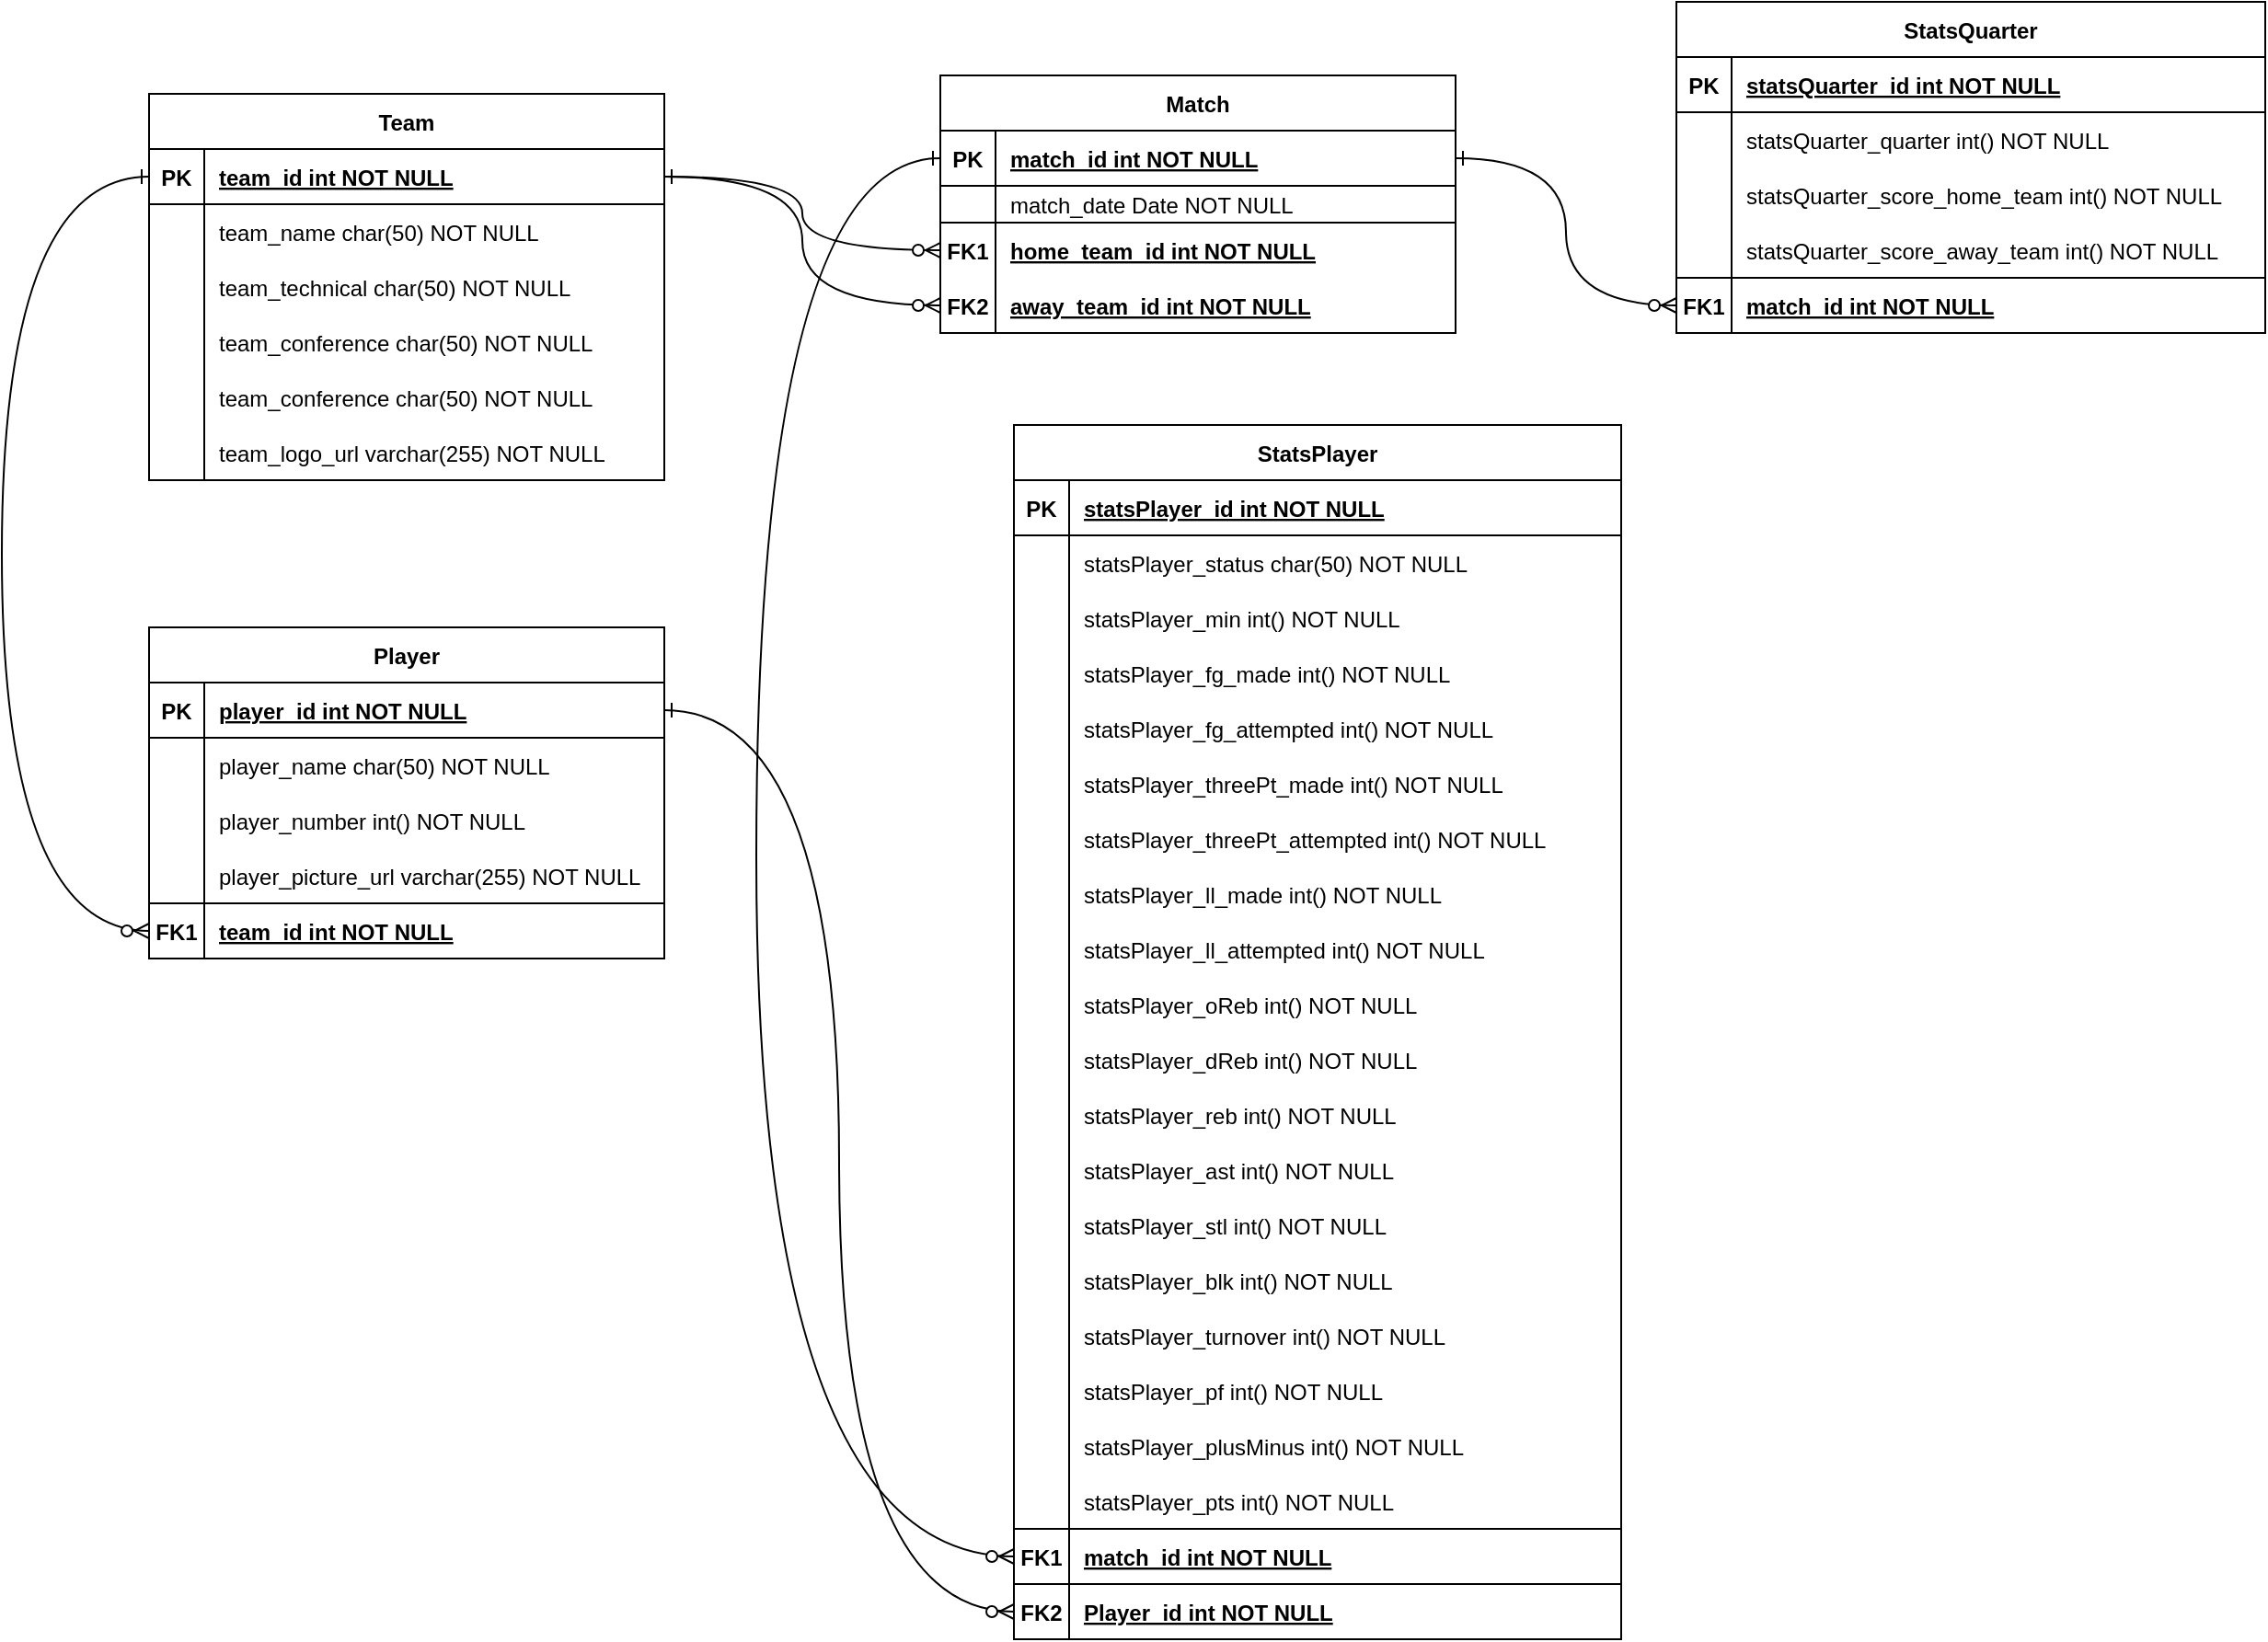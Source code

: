 <mxfile version="25.0.3">
  <diagram id="R2lEEEUBdFMjLlhIrx00" name="Page-1">
    <mxGraphModel dx="1257" dy="634" grid="1" gridSize="10" guides="1" tooltips="1" connect="1" arrows="1" fold="1" page="1" pageScale="1" pageWidth="850" pageHeight="1100" math="0" shadow="0" extFonts="Permanent Marker^https://fonts.googleapis.com/css?family=Permanent+Marker">
      <root>
        <mxCell id="0" />
        <mxCell id="1" parent="0" />
        <mxCell id="C-vyLk0tnHw3VtMMgP7b-23" value="Team" style="shape=table;startSize=30;container=1;collapsible=1;childLayout=tableLayout;fixedRows=1;rowLines=0;fontStyle=1;align=center;resizeLast=1;" parent="1" vertex="1">
          <mxGeometry x="220" y="160" width="280" height="210" as="geometry" />
        </mxCell>
        <mxCell id="C-vyLk0tnHw3VtMMgP7b-24" value="" style="shape=partialRectangle;collapsible=0;dropTarget=0;pointerEvents=0;fillColor=none;points=[[0,0.5],[1,0.5]];portConstraint=eastwest;top=0;left=0;right=0;bottom=1;" parent="C-vyLk0tnHw3VtMMgP7b-23" vertex="1">
          <mxGeometry y="30" width="280" height="30" as="geometry" />
        </mxCell>
        <mxCell id="C-vyLk0tnHw3VtMMgP7b-25" value="PK" style="shape=partialRectangle;overflow=hidden;connectable=0;fillColor=none;top=0;left=0;bottom=0;right=0;fontStyle=1;" parent="C-vyLk0tnHw3VtMMgP7b-24" vertex="1">
          <mxGeometry width="30" height="30" as="geometry">
            <mxRectangle width="30" height="30" as="alternateBounds" />
          </mxGeometry>
        </mxCell>
        <mxCell id="C-vyLk0tnHw3VtMMgP7b-26" value="team_id int NOT NULL " style="shape=partialRectangle;overflow=hidden;connectable=0;fillColor=none;top=0;left=0;bottom=0;right=0;align=left;spacingLeft=6;fontStyle=5;" parent="C-vyLk0tnHw3VtMMgP7b-24" vertex="1">
          <mxGeometry x="30" width="250" height="30" as="geometry">
            <mxRectangle width="250" height="30" as="alternateBounds" />
          </mxGeometry>
        </mxCell>
        <mxCell id="C-vyLk0tnHw3VtMMgP7b-27" value="" style="shape=partialRectangle;collapsible=0;dropTarget=0;pointerEvents=0;fillColor=none;points=[[0,0.5],[1,0.5]];portConstraint=eastwest;top=0;left=0;right=0;bottom=0;" parent="C-vyLk0tnHw3VtMMgP7b-23" vertex="1">
          <mxGeometry y="60" width="280" height="30" as="geometry" />
        </mxCell>
        <mxCell id="C-vyLk0tnHw3VtMMgP7b-28" value="" style="shape=partialRectangle;overflow=hidden;connectable=0;fillColor=none;top=0;left=0;bottom=0;right=0;" parent="C-vyLk0tnHw3VtMMgP7b-27" vertex="1">
          <mxGeometry width="30" height="30" as="geometry">
            <mxRectangle width="30" height="30" as="alternateBounds" />
          </mxGeometry>
        </mxCell>
        <mxCell id="C-vyLk0tnHw3VtMMgP7b-29" value="team_name char(50) NOT NULL" style="shape=partialRectangle;overflow=hidden;connectable=0;fillColor=none;top=0;left=0;bottom=0;right=0;align=left;spacingLeft=6;" parent="C-vyLk0tnHw3VtMMgP7b-27" vertex="1">
          <mxGeometry x="30" width="250" height="30" as="geometry">
            <mxRectangle width="250" height="30" as="alternateBounds" />
          </mxGeometry>
        </mxCell>
        <mxCell id="4Jvj5dM3LBA8k5uEVzV1-124" value="" style="shape=partialRectangle;collapsible=0;dropTarget=0;pointerEvents=0;fillColor=none;points=[[0,0.5],[1,0.5]];portConstraint=eastwest;top=0;left=0;right=0;bottom=0;" vertex="1" parent="C-vyLk0tnHw3VtMMgP7b-23">
          <mxGeometry y="90" width="280" height="30" as="geometry" />
        </mxCell>
        <mxCell id="4Jvj5dM3LBA8k5uEVzV1-125" value="" style="shape=partialRectangle;overflow=hidden;connectable=0;fillColor=none;top=0;left=0;bottom=0;right=0;" vertex="1" parent="4Jvj5dM3LBA8k5uEVzV1-124">
          <mxGeometry width="30" height="30" as="geometry">
            <mxRectangle width="30" height="30" as="alternateBounds" />
          </mxGeometry>
        </mxCell>
        <mxCell id="4Jvj5dM3LBA8k5uEVzV1-126" value="team_technical char(50) NOT NULL" style="shape=partialRectangle;overflow=hidden;connectable=0;fillColor=none;top=0;left=0;bottom=0;right=0;align=left;spacingLeft=6;" vertex="1" parent="4Jvj5dM3LBA8k5uEVzV1-124">
          <mxGeometry x="30" width="250" height="30" as="geometry">
            <mxRectangle width="250" height="30" as="alternateBounds" />
          </mxGeometry>
        </mxCell>
        <mxCell id="4Jvj5dM3LBA8k5uEVzV1-251" value="" style="shape=partialRectangle;collapsible=0;dropTarget=0;pointerEvents=0;fillColor=none;points=[[0,0.5],[1,0.5]];portConstraint=eastwest;top=0;left=0;right=0;bottom=0;" vertex="1" parent="C-vyLk0tnHw3VtMMgP7b-23">
          <mxGeometry y="120" width="280" height="30" as="geometry" />
        </mxCell>
        <mxCell id="4Jvj5dM3LBA8k5uEVzV1-252" value="" style="shape=partialRectangle;overflow=hidden;connectable=0;fillColor=none;top=0;left=0;bottom=0;right=0;" vertex="1" parent="4Jvj5dM3LBA8k5uEVzV1-251">
          <mxGeometry width="30" height="30" as="geometry">
            <mxRectangle width="30" height="30" as="alternateBounds" />
          </mxGeometry>
        </mxCell>
        <mxCell id="4Jvj5dM3LBA8k5uEVzV1-253" value="team_conference char(50) NOT NULL" style="shape=partialRectangle;overflow=hidden;connectable=0;fillColor=none;top=0;left=0;bottom=0;right=0;align=left;spacingLeft=6;" vertex="1" parent="4Jvj5dM3LBA8k5uEVzV1-251">
          <mxGeometry x="30" width="250" height="30" as="geometry">
            <mxRectangle width="250" height="30" as="alternateBounds" />
          </mxGeometry>
        </mxCell>
        <mxCell id="4Jvj5dM3LBA8k5uEVzV1-127" value="" style="shape=partialRectangle;collapsible=0;dropTarget=0;pointerEvents=0;fillColor=none;points=[[0,0.5],[1,0.5]];portConstraint=eastwest;top=0;left=0;right=0;bottom=0;" vertex="1" parent="C-vyLk0tnHw3VtMMgP7b-23">
          <mxGeometry y="150" width="280" height="30" as="geometry" />
        </mxCell>
        <mxCell id="4Jvj5dM3LBA8k5uEVzV1-128" value="" style="shape=partialRectangle;overflow=hidden;connectable=0;fillColor=none;top=0;left=0;bottom=0;right=0;" vertex="1" parent="4Jvj5dM3LBA8k5uEVzV1-127">
          <mxGeometry width="30" height="30" as="geometry">
            <mxRectangle width="30" height="30" as="alternateBounds" />
          </mxGeometry>
        </mxCell>
        <mxCell id="4Jvj5dM3LBA8k5uEVzV1-129" value="team_conference char(50) NOT NULL" style="shape=partialRectangle;overflow=hidden;connectable=0;fillColor=none;top=0;left=0;bottom=0;right=0;align=left;spacingLeft=6;" vertex="1" parent="4Jvj5dM3LBA8k5uEVzV1-127">
          <mxGeometry x="30" width="250" height="30" as="geometry">
            <mxRectangle width="250" height="30" as="alternateBounds" />
          </mxGeometry>
        </mxCell>
        <mxCell id="4Jvj5dM3LBA8k5uEVzV1-227" value="" style="shape=partialRectangle;collapsible=0;dropTarget=0;pointerEvents=0;fillColor=none;points=[[0,0.5],[1,0.5]];portConstraint=eastwest;top=0;left=0;right=0;bottom=0;" vertex="1" parent="C-vyLk0tnHw3VtMMgP7b-23">
          <mxGeometry y="180" width="280" height="30" as="geometry" />
        </mxCell>
        <mxCell id="4Jvj5dM3LBA8k5uEVzV1-228" value="" style="shape=partialRectangle;overflow=hidden;connectable=0;fillColor=none;top=0;left=0;bottom=0;right=0;" vertex="1" parent="4Jvj5dM3LBA8k5uEVzV1-227">
          <mxGeometry width="30" height="30" as="geometry">
            <mxRectangle width="30" height="30" as="alternateBounds" />
          </mxGeometry>
        </mxCell>
        <mxCell id="4Jvj5dM3LBA8k5uEVzV1-229" value="team_logo_url varchar(255) NOT NULL" style="shape=partialRectangle;overflow=hidden;connectable=0;fillColor=none;top=0;left=0;bottom=0;right=0;align=left;spacingLeft=6;" vertex="1" parent="4Jvj5dM3LBA8k5uEVzV1-227">
          <mxGeometry x="30" width="250" height="30" as="geometry">
            <mxRectangle width="250" height="30" as="alternateBounds" />
          </mxGeometry>
        </mxCell>
        <mxCell id="4Jvj5dM3LBA8k5uEVzV1-139" value="Match" style="shape=table;startSize=30;container=1;collapsible=1;childLayout=tableLayout;fixedRows=1;rowLines=0;fontStyle=1;align=center;resizeLast=1;" vertex="1" parent="1">
          <mxGeometry x="650" y="150" width="280" height="140" as="geometry" />
        </mxCell>
        <mxCell id="4Jvj5dM3LBA8k5uEVzV1-140" value="" style="shape=partialRectangle;collapsible=0;dropTarget=0;pointerEvents=0;fillColor=none;points=[[0,0.5],[1,0.5]];portConstraint=eastwest;top=0;left=0;right=0;bottom=1;" vertex="1" parent="4Jvj5dM3LBA8k5uEVzV1-139">
          <mxGeometry y="30" width="280" height="30" as="geometry" />
        </mxCell>
        <mxCell id="4Jvj5dM3LBA8k5uEVzV1-141" value="PK" style="shape=partialRectangle;overflow=hidden;connectable=0;fillColor=none;top=0;left=0;bottom=0;right=0;fontStyle=1;" vertex="1" parent="4Jvj5dM3LBA8k5uEVzV1-140">
          <mxGeometry width="30" height="30" as="geometry">
            <mxRectangle width="30" height="30" as="alternateBounds" />
          </mxGeometry>
        </mxCell>
        <mxCell id="4Jvj5dM3LBA8k5uEVzV1-142" value="match_id int NOT NULL " style="shape=partialRectangle;overflow=hidden;connectable=0;fillColor=none;top=0;left=0;bottom=0;right=0;align=left;spacingLeft=6;fontStyle=5;" vertex="1" parent="4Jvj5dM3LBA8k5uEVzV1-140">
          <mxGeometry x="30" width="250" height="30" as="geometry">
            <mxRectangle width="250" height="30" as="alternateBounds" />
          </mxGeometry>
        </mxCell>
        <mxCell id="4Jvj5dM3LBA8k5uEVzV1-143" value="" style="shape=partialRectangle;collapsible=0;dropTarget=0;pointerEvents=0;fillColor=none;points=[[0,0.5],[1,0.5]];portConstraint=eastwest;top=0;left=0;right=0;bottom=0;" vertex="1" parent="4Jvj5dM3LBA8k5uEVzV1-139">
          <mxGeometry y="60" width="280" height="20" as="geometry" />
        </mxCell>
        <mxCell id="4Jvj5dM3LBA8k5uEVzV1-144" value="" style="shape=partialRectangle;overflow=hidden;connectable=0;fillColor=none;top=0;left=0;bottom=1;right=0;" vertex="1" parent="4Jvj5dM3LBA8k5uEVzV1-143">
          <mxGeometry width="30" height="20" as="geometry">
            <mxRectangle width="30" height="20" as="alternateBounds" />
          </mxGeometry>
        </mxCell>
        <mxCell id="4Jvj5dM3LBA8k5uEVzV1-145" value="match_date Date NOT NULL" style="shape=partialRectangle;overflow=hidden;connectable=0;fillColor=none;top=0;left=0;bottom=1;right=0;align=left;spacingLeft=6;" vertex="1" parent="4Jvj5dM3LBA8k5uEVzV1-143">
          <mxGeometry x="30" width="250" height="20" as="geometry">
            <mxRectangle width="250" height="20" as="alternateBounds" />
          </mxGeometry>
        </mxCell>
        <mxCell id="4Jvj5dM3LBA8k5uEVzV1-183" value="" style="shape=partialRectangle;collapsible=0;dropTarget=0;pointerEvents=0;fillColor=none;points=[[0,0.5],[1,0.5]];portConstraint=eastwest;top=0;left=0;right=0;bottom=0;" vertex="1" parent="4Jvj5dM3LBA8k5uEVzV1-139">
          <mxGeometry y="80" width="280" height="30" as="geometry" />
        </mxCell>
        <mxCell id="4Jvj5dM3LBA8k5uEVzV1-184" value="FK1" style="shape=partialRectangle;overflow=hidden;connectable=0;fillColor=none;top=0;left=0;bottom=0;right=0;fontStyle=1;" vertex="1" parent="4Jvj5dM3LBA8k5uEVzV1-183">
          <mxGeometry width="30" height="30" as="geometry">
            <mxRectangle width="30" height="30" as="alternateBounds" />
          </mxGeometry>
        </mxCell>
        <mxCell id="4Jvj5dM3LBA8k5uEVzV1-185" value="home_team_id int NOT NULL " style="shape=partialRectangle;overflow=hidden;connectable=0;fillColor=none;top=0;left=0;bottom=0;right=0;align=left;spacingLeft=6;fontStyle=5;" vertex="1" parent="4Jvj5dM3LBA8k5uEVzV1-183">
          <mxGeometry x="30" width="250" height="30" as="geometry">
            <mxRectangle width="250" height="30" as="alternateBounds" />
          </mxGeometry>
        </mxCell>
        <mxCell id="4Jvj5dM3LBA8k5uEVzV1-208" value="" style="shape=partialRectangle;collapsible=0;dropTarget=0;pointerEvents=0;fillColor=none;points=[[0,0.5],[1,0.5]];portConstraint=eastwest;top=0;left=0;right=0;bottom=0;" vertex="1" parent="4Jvj5dM3LBA8k5uEVzV1-139">
          <mxGeometry y="110" width="280" height="30" as="geometry" />
        </mxCell>
        <mxCell id="4Jvj5dM3LBA8k5uEVzV1-209" value="FK2" style="shape=partialRectangle;overflow=hidden;connectable=0;fillColor=none;top=0;left=0;bottom=0;right=0;fontStyle=1;" vertex="1" parent="4Jvj5dM3LBA8k5uEVzV1-208">
          <mxGeometry width="30" height="30" as="geometry">
            <mxRectangle width="30" height="30" as="alternateBounds" />
          </mxGeometry>
        </mxCell>
        <mxCell id="4Jvj5dM3LBA8k5uEVzV1-210" value="away_team_id int NOT NULL " style="shape=partialRectangle;overflow=hidden;connectable=0;fillColor=none;top=0;left=0;bottom=0;right=0;align=left;spacingLeft=6;fontStyle=5;" vertex="1" parent="4Jvj5dM3LBA8k5uEVzV1-208">
          <mxGeometry x="30" width="250" height="30" as="geometry">
            <mxRectangle width="250" height="30" as="alternateBounds" />
          </mxGeometry>
        </mxCell>
        <mxCell id="4Jvj5dM3LBA8k5uEVzV1-211" value="" style="edgeStyle=orthogonalEdgeStyle;endArrow=ERzeroToMany;startArrow=ERone;endFill=1;startFill=0;exitX=1;exitY=0.5;exitDx=0;exitDy=0;entryX=0;entryY=0.5;entryDx=0;entryDy=0;curved=1;" edge="1" parent="1" source="C-vyLk0tnHw3VtMMgP7b-24" target="4Jvj5dM3LBA8k5uEVzV1-183">
          <mxGeometry width="100" height="100" relative="1" as="geometry">
            <mxPoint x="320" y="195" as="sourcePoint" />
            <mxPoint x="410" y="125" as="targetPoint" />
          </mxGeometry>
        </mxCell>
        <mxCell id="4Jvj5dM3LBA8k5uEVzV1-213" value="" style="edgeStyle=orthogonalEdgeStyle;endArrow=ERzeroToMany;startArrow=ERone;endFill=1;startFill=0;exitX=1;exitY=0.5;exitDx=0;exitDy=0;entryX=0;entryY=0.5;entryDx=0;entryDy=0;curved=1;" edge="1" parent="1" source="C-vyLk0tnHw3VtMMgP7b-24" target="4Jvj5dM3LBA8k5uEVzV1-208">
          <mxGeometry width="100" height="100" relative="1" as="geometry">
            <mxPoint x="320" y="195" as="sourcePoint" />
            <mxPoint x="420" y="135" as="targetPoint" />
          </mxGeometry>
        </mxCell>
        <mxCell id="4Jvj5dM3LBA8k5uEVzV1-214" value="Player" style="shape=table;startSize=30;container=1;collapsible=1;childLayout=tableLayout;fixedRows=1;rowLines=0;fontStyle=1;align=center;resizeLast=1;" vertex="1" parent="1">
          <mxGeometry x="220" y="450" width="280" height="180" as="geometry" />
        </mxCell>
        <mxCell id="4Jvj5dM3LBA8k5uEVzV1-215" value="" style="shape=partialRectangle;collapsible=0;dropTarget=0;pointerEvents=0;fillColor=none;points=[[0,0.5],[1,0.5]];portConstraint=eastwest;top=0;left=0;right=0;bottom=1;" vertex="1" parent="4Jvj5dM3LBA8k5uEVzV1-214">
          <mxGeometry y="30" width="280" height="30" as="geometry" />
        </mxCell>
        <mxCell id="4Jvj5dM3LBA8k5uEVzV1-216" value="PK" style="shape=partialRectangle;overflow=hidden;connectable=0;fillColor=none;top=0;left=0;bottom=0;right=0;fontStyle=1;" vertex="1" parent="4Jvj5dM3LBA8k5uEVzV1-215">
          <mxGeometry width="30" height="30" as="geometry">
            <mxRectangle width="30" height="30" as="alternateBounds" />
          </mxGeometry>
        </mxCell>
        <mxCell id="4Jvj5dM3LBA8k5uEVzV1-217" value="player_id int NOT NULL" style="shape=partialRectangle;overflow=hidden;connectable=0;fillColor=none;top=0;left=0;bottom=0;right=0;align=left;spacingLeft=6;fontStyle=5;" vertex="1" parent="4Jvj5dM3LBA8k5uEVzV1-215">
          <mxGeometry x="30" width="250" height="30" as="geometry">
            <mxRectangle width="250" height="30" as="alternateBounds" />
          </mxGeometry>
        </mxCell>
        <mxCell id="4Jvj5dM3LBA8k5uEVzV1-218" value="" style="shape=partialRectangle;collapsible=0;dropTarget=0;pointerEvents=0;fillColor=none;points=[[0,0.5],[1,0.5]];portConstraint=eastwest;top=0;left=0;right=0;bottom=0;" vertex="1" parent="4Jvj5dM3LBA8k5uEVzV1-214">
          <mxGeometry y="60" width="280" height="30" as="geometry" />
        </mxCell>
        <mxCell id="4Jvj5dM3LBA8k5uEVzV1-219" value="" style="shape=partialRectangle;overflow=hidden;connectable=0;fillColor=none;top=0;left=0;bottom=0;right=0;" vertex="1" parent="4Jvj5dM3LBA8k5uEVzV1-218">
          <mxGeometry width="30" height="30" as="geometry">
            <mxRectangle width="30" height="30" as="alternateBounds" />
          </mxGeometry>
        </mxCell>
        <mxCell id="4Jvj5dM3LBA8k5uEVzV1-220" value="player_name char(50) NOT NULL" style="shape=partialRectangle;overflow=hidden;connectable=0;fillColor=none;top=0;left=0;bottom=0;right=0;align=left;spacingLeft=6;" vertex="1" parent="4Jvj5dM3LBA8k5uEVzV1-218">
          <mxGeometry x="30" width="250" height="30" as="geometry">
            <mxRectangle width="250" height="30" as="alternateBounds" />
          </mxGeometry>
        </mxCell>
        <mxCell id="4Jvj5dM3LBA8k5uEVzV1-221" value="" style="shape=partialRectangle;collapsible=0;dropTarget=0;pointerEvents=0;fillColor=none;points=[[0,0.5],[1,0.5]];portConstraint=eastwest;top=0;left=0;right=0;bottom=0;" vertex="1" parent="4Jvj5dM3LBA8k5uEVzV1-214">
          <mxGeometry y="90" width="280" height="30" as="geometry" />
        </mxCell>
        <mxCell id="4Jvj5dM3LBA8k5uEVzV1-222" value="" style="shape=partialRectangle;overflow=hidden;connectable=0;fillColor=none;top=0;left=0;bottom=0;right=0;" vertex="1" parent="4Jvj5dM3LBA8k5uEVzV1-221">
          <mxGeometry width="30" height="30" as="geometry">
            <mxRectangle width="30" height="30" as="alternateBounds" />
          </mxGeometry>
        </mxCell>
        <mxCell id="4Jvj5dM3LBA8k5uEVzV1-223" value="player_number int() NOT NULL" style="shape=partialRectangle;overflow=hidden;connectable=0;fillColor=none;top=0;left=0;bottom=0;right=0;align=left;spacingLeft=6;" vertex="1" parent="4Jvj5dM3LBA8k5uEVzV1-221">
          <mxGeometry x="30" width="250" height="30" as="geometry">
            <mxRectangle width="250" height="30" as="alternateBounds" />
          </mxGeometry>
        </mxCell>
        <mxCell id="4Jvj5dM3LBA8k5uEVzV1-224" value="" style="shape=partialRectangle;collapsible=0;dropTarget=0;pointerEvents=0;fillColor=none;points=[[0,0.5],[1,0.5]];portConstraint=eastwest;top=0;left=0;right=0;bottom=0;" vertex="1" parent="4Jvj5dM3LBA8k5uEVzV1-214">
          <mxGeometry y="120" width="280" height="30" as="geometry" />
        </mxCell>
        <mxCell id="4Jvj5dM3LBA8k5uEVzV1-225" value="" style="shape=partialRectangle;overflow=hidden;connectable=0;fillColor=none;top=0;left=0;bottom=0;right=0;" vertex="1" parent="4Jvj5dM3LBA8k5uEVzV1-224">
          <mxGeometry width="30" height="30" as="geometry">
            <mxRectangle width="30" height="30" as="alternateBounds" />
          </mxGeometry>
        </mxCell>
        <mxCell id="4Jvj5dM3LBA8k5uEVzV1-226" value="player_picture_url varchar(255) NOT NULL" style="shape=partialRectangle;overflow=hidden;connectable=0;fillColor=none;top=0;left=0;bottom=0;right=0;align=left;spacingLeft=6;" vertex="1" parent="4Jvj5dM3LBA8k5uEVzV1-224">
          <mxGeometry x="30" width="250" height="30" as="geometry">
            <mxRectangle width="250" height="30" as="alternateBounds" />
          </mxGeometry>
        </mxCell>
        <mxCell id="4Jvj5dM3LBA8k5uEVzV1-230" value="" style="shape=partialRectangle;collapsible=0;dropTarget=0;pointerEvents=0;fillColor=none;points=[[0,0.5],[1,0.5]];portConstraint=eastwest;top=0;left=0;right=0;bottom=1;" vertex="1" parent="4Jvj5dM3LBA8k5uEVzV1-214">
          <mxGeometry y="150" width="280" height="30" as="geometry" />
        </mxCell>
        <mxCell id="4Jvj5dM3LBA8k5uEVzV1-231" value="FK1" style="shape=partialRectangle;overflow=hidden;connectable=0;fillColor=none;top=1;left=0;bottom=0;right=0;fontStyle=1;" vertex="1" parent="4Jvj5dM3LBA8k5uEVzV1-230">
          <mxGeometry width="30" height="30" as="geometry">
            <mxRectangle width="30" height="30" as="alternateBounds" />
          </mxGeometry>
        </mxCell>
        <mxCell id="4Jvj5dM3LBA8k5uEVzV1-232" value="team_id int NOT NULL" style="shape=partialRectangle;overflow=hidden;connectable=0;fillColor=none;top=1;left=0;bottom=0;right=0;align=left;spacingLeft=6;fontStyle=5;" vertex="1" parent="4Jvj5dM3LBA8k5uEVzV1-230">
          <mxGeometry x="30" width="250" height="30" as="geometry">
            <mxRectangle width="250" height="30" as="alternateBounds" />
          </mxGeometry>
        </mxCell>
        <mxCell id="4Jvj5dM3LBA8k5uEVzV1-234" value="" style="endArrow=ERzeroToMany;startArrow=ERone;endFill=1;startFill=0;entryX=0;entryY=0.5;entryDx=0;entryDy=0;exitX=0;exitY=0.5;exitDx=0;exitDy=0;edgeStyle=orthogonalEdgeStyle;curved=1;" edge="1" parent="1" source="C-vyLk0tnHw3VtMMgP7b-24" target="4Jvj5dM3LBA8k5uEVzV1-230">
          <mxGeometry width="100" height="100" relative="1" as="geometry">
            <mxPoint x="160" y="195.0" as="sourcePoint" />
            <mxPoint x="150" y="595" as="targetPoint" />
            <Array as="points">
              <mxPoint x="140" y="205" />
              <mxPoint x="140" y="615" />
            </Array>
          </mxGeometry>
        </mxCell>
        <mxCell id="4Jvj5dM3LBA8k5uEVzV1-235" value="StatsQuarter" style="shape=table;startSize=30;container=1;collapsible=1;childLayout=tableLayout;fixedRows=1;rowLines=0;fontStyle=1;align=center;resizeLast=1;" vertex="1" parent="1">
          <mxGeometry x="1050" y="110" width="320" height="180" as="geometry" />
        </mxCell>
        <mxCell id="4Jvj5dM3LBA8k5uEVzV1-236" value="" style="shape=partialRectangle;collapsible=0;dropTarget=0;pointerEvents=0;fillColor=none;points=[[0,0.5],[1,0.5]];portConstraint=eastwest;top=0;left=0;right=0;bottom=1;" vertex="1" parent="4Jvj5dM3LBA8k5uEVzV1-235">
          <mxGeometry y="30" width="320" height="30" as="geometry" />
        </mxCell>
        <mxCell id="4Jvj5dM3LBA8k5uEVzV1-237" value="PK" style="shape=partialRectangle;overflow=hidden;connectable=0;fillColor=none;top=0;left=0;bottom=0;right=0;fontStyle=1;" vertex="1" parent="4Jvj5dM3LBA8k5uEVzV1-236">
          <mxGeometry width="30" height="30" as="geometry">
            <mxRectangle width="30" height="30" as="alternateBounds" />
          </mxGeometry>
        </mxCell>
        <mxCell id="4Jvj5dM3LBA8k5uEVzV1-238" value="statsQuarter_id int NOT NULL" style="shape=partialRectangle;overflow=hidden;connectable=0;fillColor=none;top=0;left=0;bottom=0;right=0;align=left;spacingLeft=6;fontStyle=5;" vertex="1" parent="4Jvj5dM3LBA8k5uEVzV1-236">
          <mxGeometry x="30" width="290" height="30" as="geometry">
            <mxRectangle width="290" height="30" as="alternateBounds" />
          </mxGeometry>
        </mxCell>
        <mxCell id="4Jvj5dM3LBA8k5uEVzV1-239" value="" style="shape=partialRectangle;collapsible=0;dropTarget=0;pointerEvents=0;fillColor=none;points=[[0,0.5],[1,0.5]];portConstraint=eastwest;top=0;left=0;right=0;bottom=0;" vertex="1" parent="4Jvj5dM3LBA8k5uEVzV1-235">
          <mxGeometry y="60" width="320" height="30" as="geometry" />
        </mxCell>
        <mxCell id="4Jvj5dM3LBA8k5uEVzV1-240" value="" style="shape=partialRectangle;overflow=hidden;connectable=0;fillColor=none;top=0;left=0;bottom=0;right=0;" vertex="1" parent="4Jvj5dM3LBA8k5uEVzV1-239">
          <mxGeometry width="30" height="30" as="geometry">
            <mxRectangle width="30" height="30" as="alternateBounds" />
          </mxGeometry>
        </mxCell>
        <mxCell id="4Jvj5dM3LBA8k5uEVzV1-241" value="statsQuarter_quarter int() NOT NULL" style="shape=partialRectangle;overflow=hidden;connectable=0;fillColor=none;top=0;left=0;bottom=0;right=0;align=left;spacingLeft=6;" vertex="1" parent="4Jvj5dM3LBA8k5uEVzV1-239">
          <mxGeometry x="30" width="290" height="30" as="geometry">
            <mxRectangle width="290" height="30" as="alternateBounds" />
          </mxGeometry>
        </mxCell>
        <mxCell id="4Jvj5dM3LBA8k5uEVzV1-242" value="" style="shape=partialRectangle;collapsible=0;dropTarget=0;pointerEvents=0;fillColor=none;points=[[0,0.5],[1,0.5]];portConstraint=eastwest;top=0;left=0;right=0;bottom=0;" vertex="1" parent="4Jvj5dM3LBA8k5uEVzV1-235">
          <mxGeometry y="90" width="320" height="30" as="geometry" />
        </mxCell>
        <mxCell id="4Jvj5dM3LBA8k5uEVzV1-243" value="" style="shape=partialRectangle;overflow=hidden;connectable=0;fillColor=none;top=0;left=0;bottom=0;right=0;" vertex="1" parent="4Jvj5dM3LBA8k5uEVzV1-242">
          <mxGeometry width="30" height="30" as="geometry">
            <mxRectangle width="30" height="30" as="alternateBounds" />
          </mxGeometry>
        </mxCell>
        <mxCell id="4Jvj5dM3LBA8k5uEVzV1-244" value="statsQuarter_score_home_team int() NOT NULL" style="shape=partialRectangle;overflow=hidden;connectable=0;fillColor=none;top=0;left=0;bottom=0;right=0;align=left;spacingLeft=6;" vertex="1" parent="4Jvj5dM3LBA8k5uEVzV1-242">
          <mxGeometry x="30" width="290" height="30" as="geometry">
            <mxRectangle width="290" height="30" as="alternateBounds" />
          </mxGeometry>
        </mxCell>
        <mxCell id="4Jvj5dM3LBA8k5uEVzV1-245" value="" style="shape=partialRectangle;collapsible=0;dropTarget=0;pointerEvents=0;fillColor=none;points=[[0,0.5],[1,0.5]];portConstraint=eastwest;top=0;left=0;right=0;bottom=0;" vertex="1" parent="4Jvj5dM3LBA8k5uEVzV1-235">
          <mxGeometry y="120" width="320" height="30" as="geometry" />
        </mxCell>
        <mxCell id="4Jvj5dM3LBA8k5uEVzV1-246" value="" style="shape=partialRectangle;overflow=hidden;connectable=0;fillColor=none;top=0;left=0;bottom=0;right=0;" vertex="1" parent="4Jvj5dM3LBA8k5uEVzV1-245">
          <mxGeometry width="30" height="30" as="geometry">
            <mxRectangle width="30" height="30" as="alternateBounds" />
          </mxGeometry>
        </mxCell>
        <mxCell id="4Jvj5dM3LBA8k5uEVzV1-247" value="statsQuarter_score_away_team int() NOT NULL" style="shape=partialRectangle;overflow=hidden;connectable=0;fillColor=none;top=0;left=0;bottom=0;right=0;align=left;spacingLeft=6;" vertex="1" parent="4Jvj5dM3LBA8k5uEVzV1-245">
          <mxGeometry x="30" width="290" height="30" as="geometry">
            <mxRectangle width="290" height="30" as="alternateBounds" />
          </mxGeometry>
        </mxCell>
        <mxCell id="4Jvj5dM3LBA8k5uEVzV1-248" value="" style="shape=partialRectangle;collapsible=0;dropTarget=0;pointerEvents=0;fillColor=none;points=[[0,0.5],[1,0.5]];portConstraint=eastwest;top=0;left=0;right=0;bottom=1;" vertex="1" parent="4Jvj5dM3LBA8k5uEVzV1-235">
          <mxGeometry y="150" width="320" height="30" as="geometry" />
        </mxCell>
        <mxCell id="4Jvj5dM3LBA8k5uEVzV1-249" value="FK1" style="shape=partialRectangle;overflow=hidden;connectable=0;fillColor=none;top=1;left=0;bottom=0;right=0;fontStyle=1;" vertex="1" parent="4Jvj5dM3LBA8k5uEVzV1-248">
          <mxGeometry width="30" height="30" as="geometry">
            <mxRectangle width="30" height="30" as="alternateBounds" />
          </mxGeometry>
        </mxCell>
        <mxCell id="4Jvj5dM3LBA8k5uEVzV1-250" value="match_id int NOT NULL" style="shape=partialRectangle;overflow=hidden;connectable=0;fillColor=none;top=1;left=0;bottom=0;right=0;align=left;spacingLeft=6;fontStyle=5;" vertex="1" parent="4Jvj5dM3LBA8k5uEVzV1-248">
          <mxGeometry x="30" width="290" height="30" as="geometry">
            <mxRectangle width="290" height="30" as="alternateBounds" />
          </mxGeometry>
        </mxCell>
        <mxCell id="4Jvj5dM3LBA8k5uEVzV1-254" value="" style="edgeStyle=orthogonalEdgeStyle;endArrow=ERzeroToMany;startArrow=ERone;endFill=1;startFill=0;exitX=1;exitY=0.5;exitDx=0;exitDy=0;entryX=0;entryY=0.5;entryDx=0;entryDy=0;curved=1;" edge="1" parent="1" source="4Jvj5dM3LBA8k5uEVzV1-140" target="4Jvj5dM3LBA8k5uEVzV1-248">
          <mxGeometry width="100" height="100" relative="1" as="geometry">
            <mxPoint x="660" y="620" as="sourcePoint" />
            <mxPoint x="1040" y="310" as="targetPoint" />
          </mxGeometry>
        </mxCell>
        <mxCell id="4Jvj5dM3LBA8k5uEVzV1-258" value="StatsPlayer" style="shape=table;startSize=30;container=1;collapsible=1;childLayout=tableLayout;fixedRows=1;rowLines=0;fontStyle=1;align=center;resizeLast=1;" vertex="1" parent="1">
          <mxGeometry x="690" y="340" width="330" height="660" as="geometry" />
        </mxCell>
        <mxCell id="4Jvj5dM3LBA8k5uEVzV1-259" value="" style="shape=partialRectangle;collapsible=0;dropTarget=0;pointerEvents=0;fillColor=none;points=[[0,0.5],[1,0.5]];portConstraint=eastwest;top=0;left=0;right=0;bottom=1;" vertex="1" parent="4Jvj5dM3LBA8k5uEVzV1-258">
          <mxGeometry y="30" width="330" height="30" as="geometry" />
        </mxCell>
        <mxCell id="4Jvj5dM3LBA8k5uEVzV1-260" value="PK" style="shape=partialRectangle;overflow=hidden;connectable=0;fillColor=none;top=0;left=0;bottom=0;right=0;fontStyle=1;" vertex="1" parent="4Jvj5dM3LBA8k5uEVzV1-259">
          <mxGeometry width="30" height="30" as="geometry">
            <mxRectangle width="30" height="30" as="alternateBounds" />
          </mxGeometry>
        </mxCell>
        <mxCell id="4Jvj5dM3LBA8k5uEVzV1-261" value="statsPlayer_id int NOT NULL" style="shape=partialRectangle;overflow=hidden;connectable=0;fillColor=none;top=0;left=0;bottom=0;right=0;align=left;spacingLeft=6;fontStyle=5;" vertex="1" parent="4Jvj5dM3LBA8k5uEVzV1-259">
          <mxGeometry x="30" width="300" height="30" as="geometry">
            <mxRectangle width="300" height="30" as="alternateBounds" />
          </mxGeometry>
        </mxCell>
        <mxCell id="4Jvj5dM3LBA8k5uEVzV1-262" value="" style="shape=partialRectangle;collapsible=0;dropTarget=0;pointerEvents=0;fillColor=none;points=[[0,0.5],[1,0.5]];portConstraint=eastwest;top=0;left=0;right=0;bottom=0;" vertex="1" parent="4Jvj5dM3LBA8k5uEVzV1-258">
          <mxGeometry y="60" width="330" height="30" as="geometry" />
        </mxCell>
        <mxCell id="4Jvj5dM3LBA8k5uEVzV1-263" value="" style="shape=partialRectangle;overflow=hidden;connectable=0;fillColor=none;top=0;left=0;bottom=0;right=0;" vertex="1" parent="4Jvj5dM3LBA8k5uEVzV1-262">
          <mxGeometry width="30" height="30" as="geometry">
            <mxRectangle width="30" height="30" as="alternateBounds" />
          </mxGeometry>
        </mxCell>
        <mxCell id="4Jvj5dM3LBA8k5uEVzV1-264" value="statsPlayer_status char(50) NOT NULL" style="shape=partialRectangle;overflow=hidden;connectable=0;fillColor=none;top=0;left=0;bottom=0;right=0;align=left;spacingLeft=6;" vertex="1" parent="4Jvj5dM3LBA8k5uEVzV1-262">
          <mxGeometry x="30" width="300" height="30" as="geometry">
            <mxRectangle width="300" height="30" as="alternateBounds" />
          </mxGeometry>
        </mxCell>
        <mxCell id="4Jvj5dM3LBA8k5uEVzV1-265" value="" style="shape=partialRectangle;collapsible=0;dropTarget=0;pointerEvents=0;fillColor=none;points=[[0,0.5],[1,0.5]];portConstraint=eastwest;top=0;left=0;right=0;bottom=0;" vertex="1" parent="4Jvj5dM3LBA8k5uEVzV1-258">
          <mxGeometry y="90" width="330" height="30" as="geometry" />
        </mxCell>
        <mxCell id="4Jvj5dM3LBA8k5uEVzV1-266" value="" style="shape=partialRectangle;overflow=hidden;connectable=0;fillColor=none;top=0;left=0;bottom=0;right=0;" vertex="1" parent="4Jvj5dM3LBA8k5uEVzV1-265">
          <mxGeometry width="30" height="30" as="geometry">
            <mxRectangle width="30" height="30" as="alternateBounds" />
          </mxGeometry>
        </mxCell>
        <mxCell id="4Jvj5dM3LBA8k5uEVzV1-267" value="statsPlayer_min int() NOT NULL" style="shape=partialRectangle;overflow=hidden;connectable=0;fillColor=none;top=0;left=0;bottom=0;right=0;align=left;spacingLeft=6;" vertex="1" parent="4Jvj5dM3LBA8k5uEVzV1-265">
          <mxGeometry x="30" width="300" height="30" as="geometry">
            <mxRectangle width="300" height="30" as="alternateBounds" />
          </mxGeometry>
        </mxCell>
        <mxCell id="4Jvj5dM3LBA8k5uEVzV1-268" value="" style="shape=partialRectangle;collapsible=0;dropTarget=0;pointerEvents=0;fillColor=none;points=[[0,0.5],[1,0.5]];portConstraint=eastwest;top=0;left=0;right=0;bottom=0;" vertex="1" parent="4Jvj5dM3LBA8k5uEVzV1-258">
          <mxGeometry y="120" width="330" height="30" as="geometry" />
        </mxCell>
        <mxCell id="4Jvj5dM3LBA8k5uEVzV1-269" value="" style="shape=partialRectangle;overflow=hidden;connectable=0;fillColor=none;top=0;left=0;bottom=0;right=0;" vertex="1" parent="4Jvj5dM3LBA8k5uEVzV1-268">
          <mxGeometry width="30" height="30" as="geometry">
            <mxRectangle width="30" height="30" as="alternateBounds" />
          </mxGeometry>
        </mxCell>
        <mxCell id="4Jvj5dM3LBA8k5uEVzV1-270" value="statsPlayer_fg_made int() NOT NULL" style="shape=partialRectangle;overflow=hidden;connectable=0;fillColor=none;top=0;left=0;bottom=0;right=0;align=left;spacingLeft=6;" vertex="1" parent="4Jvj5dM3LBA8k5uEVzV1-268">
          <mxGeometry x="30" width="300" height="30" as="geometry">
            <mxRectangle width="300" height="30" as="alternateBounds" />
          </mxGeometry>
        </mxCell>
        <mxCell id="4Jvj5dM3LBA8k5uEVzV1-280" value="" style="shape=partialRectangle;collapsible=0;dropTarget=0;pointerEvents=0;fillColor=none;points=[[0,0.5],[1,0.5]];portConstraint=eastwest;top=0;left=0;right=0;bottom=0;" vertex="1" parent="4Jvj5dM3LBA8k5uEVzV1-258">
          <mxGeometry y="150" width="330" height="30" as="geometry" />
        </mxCell>
        <mxCell id="4Jvj5dM3LBA8k5uEVzV1-281" value="" style="shape=partialRectangle;overflow=hidden;connectable=0;fillColor=none;top=0;left=0;bottom=0;right=0;" vertex="1" parent="4Jvj5dM3LBA8k5uEVzV1-280">
          <mxGeometry width="30" height="30" as="geometry">
            <mxRectangle width="30" height="30" as="alternateBounds" />
          </mxGeometry>
        </mxCell>
        <mxCell id="4Jvj5dM3LBA8k5uEVzV1-282" value="statsPlayer_fg_attempted int() NOT NULL" style="shape=partialRectangle;overflow=hidden;connectable=0;fillColor=none;top=0;left=0;bottom=0;right=0;align=left;spacingLeft=6;" vertex="1" parent="4Jvj5dM3LBA8k5uEVzV1-280">
          <mxGeometry x="30" width="300" height="30" as="geometry">
            <mxRectangle width="300" height="30" as="alternateBounds" />
          </mxGeometry>
        </mxCell>
        <mxCell id="4Jvj5dM3LBA8k5uEVzV1-283" value="" style="shape=partialRectangle;collapsible=0;dropTarget=0;pointerEvents=0;fillColor=none;points=[[0,0.5],[1,0.5]];portConstraint=eastwest;top=0;left=0;right=0;bottom=0;" vertex="1" parent="4Jvj5dM3LBA8k5uEVzV1-258">
          <mxGeometry y="180" width="330" height="30" as="geometry" />
        </mxCell>
        <mxCell id="4Jvj5dM3LBA8k5uEVzV1-284" value="" style="shape=partialRectangle;overflow=hidden;connectable=0;fillColor=none;top=0;left=0;bottom=0;right=0;" vertex="1" parent="4Jvj5dM3LBA8k5uEVzV1-283">
          <mxGeometry width="30" height="30" as="geometry">
            <mxRectangle width="30" height="30" as="alternateBounds" />
          </mxGeometry>
        </mxCell>
        <mxCell id="4Jvj5dM3LBA8k5uEVzV1-285" value="statsPlayer_threePt_made int() NOT NULL" style="shape=partialRectangle;overflow=hidden;connectable=0;fillColor=none;top=0;left=0;bottom=0;right=0;align=left;spacingLeft=6;" vertex="1" parent="4Jvj5dM3LBA8k5uEVzV1-283">
          <mxGeometry x="30" width="300" height="30" as="geometry">
            <mxRectangle width="300" height="30" as="alternateBounds" />
          </mxGeometry>
        </mxCell>
        <mxCell id="4Jvj5dM3LBA8k5uEVzV1-286" value="" style="shape=partialRectangle;collapsible=0;dropTarget=0;pointerEvents=0;fillColor=none;points=[[0,0.5],[1,0.5]];portConstraint=eastwest;top=0;left=0;right=0;bottom=0;" vertex="1" parent="4Jvj5dM3LBA8k5uEVzV1-258">
          <mxGeometry y="210" width="330" height="30" as="geometry" />
        </mxCell>
        <mxCell id="4Jvj5dM3LBA8k5uEVzV1-287" value="" style="shape=partialRectangle;overflow=hidden;connectable=0;fillColor=none;top=0;left=0;bottom=0;right=0;" vertex="1" parent="4Jvj5dM3LBA8k5uEVzV1-286">
          <mxGeometry width="30" height="30" as="geometry">
            <mxRectangle width="30" height="30" as="alternateBounds" />
          </mxGeometry>
        </mxCell>
        <mxCell id="4Jvj5dM3LBA8k5uEVzV1-288" value="statsPlayer_threePt_attempted int() NOT NULL" style="shape=partialRectangle;overflow=hidden;connectable=0;fillColor=none;top=0;left=0;bottom=0;right=0;align=left;spacingLeft=6;" vertex="1" parent="4Jvj5dM3LBA8k5uEVzV1-286">
          <mxGeometry x="30" width="300" height="30" as="geometry">
            <mxRectangle width="300" height="30" as="alternateBounds" />
          </mxGeometry>
        </mxCell>
        <mxCell id="4Jvj5dM3LBA8k5uEVzV1-289" value="" style="shape=partialRectangle;collapsible=0;dropTarget=0;pointerEvents=0;fillColor=none;points=[[0,0.5],[1,0.5]];portConstraint=eastwest;top=0;left=0;right=0;bottom=0;" vertex="1" parent="4Jvj5dM3LBA8k5uEVzV1-258">
          <mxGeometry y="240" width="330" height="30" as="geometry" />
        </mxCell>
        <mxCell id="4Jvj5dM3LBA8k5uEVzV1-290" value="" style="shape=partialRectangle;overflow=hidden;connectable=0;fillColor=none;top=0;left=0;bottom=0;right=0;" vertex="1" parent="4Jvj5dM3LBA8k5uEVzV1-289">
          <mxGeometry width="30" height="30" as="geometry">
            <mxRectangle width="30" height="30" as="alternateBounds" />
          </mxGeometry>
        </mxCell>
        <mxCell id="4Jvj5dM3LBA8k5uEVzV1-291" value="statsPlayer_ll_made int() NOT NULL" style="shape=partialRectangle;overflow=hidden;connectable=0;fillColor=none;top=0;left=0;bottom=0;right=0;align=left;spacingLeft=6;" vertex="1" parent="4Jvj5dM3LBA8k5uEVzV1-289">
          <mxGeometry x="30" width="300" height="30" as="geometry">
            <mxRectangle width="300" height="30" as="alternateBounds" />
          </mxGeometry>
        </mxCell>
        <mxCell id="4Jvj5dM3LBA8k5uEVzV1-292" value="" style="shape=partialRectangle;collapsible=0;dropTarget=0;pointerEvents=0;fillColor=none;points=[[0,0.5],[1,0.5]];portConstraint=eastwest;top=0;left=0;right=0;bottom=0;" vertex="1" parent="4Jvj5dM3LBA8k5uEVzV1-258">
          <mxGeometry y="270" width="330" height="30" as="geometry" />
        </mxCell>
        <mxCell id="4Jvj5dM3LBA8k5uEVzV1-293" value="" style="shape=partialRectangle;overflow=hidden;connectable=0;fillColor=none;top=0;left=0;bottom=0;right=0;" vertex="1" parent="4Jvj5dM3LBA8k5uEVzV1-292">
          <mxGeometry width="30" height="30" as="geometry">
            <mxRectangle width="30" height="30" as="alternateBounds" />
          </mxGeometry>
        </mxCell>
        <mxCell id="4Jvj5dM3LBA8k5uEVzV1-294" value="statsPlayer_ll_attempted int() NOT NULL" style="shape=partialRectangle;overflow=hidden;connectable=0;fillColor=none;top=0;left=0;bottom=0;right=0;align=left;spacingLeft=6;" vertex="1" parent="4Jvj5dM3LBA8k5uEVzV1-292">
          <mxGeometry x="30" width="300" height="30" as="geometry">
            <mxRectangle width="300" height="30" as="alternateBounds" />
          </mxGeometry>
        </mxCell>
        <mxCell id="4Jvj5dM3LBA8k5uEVzV1-295" value="" style="shape=partialRectangle;collapsible=0;dropTarget=0;pointerEvents=0;fillColor=none;points=[[0,0.5],[1,0.5]];portConstraint=eastwest;top=0;left=0;right=0;bottom=0;" vertex="1" parent="4Jvj5dM3LBA8k5uEVzV1-258">
          <mxGeometry y="300" width="330" height="30" as="geometry" />
        </mxCell>
        <mxCell id="4Jvj5dM3LBA8k5uEVzV1-296" value="" style="shape=partialRectangle;overflow=hidden;connectable=0;fillColor=none;top=0;left=0;bottom=0;right=0;" vertex="1" parent="4Jvj5dM3LBA8k5uEVzV1-295">
          <mxGeometry width="30" height="30" as="geometry">
            <mxRectangle width="30" height="30" as="alternateBounds" />
          </mxGeometry>
        </mxCell>
        <mxCell id="4Jvj5dM3LBA8k5uEVzV1-297" value="statsPlayer_oReb int() NOT NULL" style="shape=partialRectangle;overflow=hidden;connectable=0;fillColor=none;top=0;left=0;bottom=0;right=0;align=left;spacingLeft=6;" vertex="1" parent="4Jvj5dM3LBA8k5uEVzV1-295">
          <mxGeometry x="30" width="300" height="30" as="geometry">
            <mxRectangle width="300" height="30" as="alternateBounds" />
          </mxGeometry>
        </mxCell>
        <mxCell id="4Jvj5dM3LBA8k5uEVzV1-298" value="" style="shape=partialRectangle;collapsible=0;dropTarget=0;pointerEvents=0;fillColor=none;points=[[0,0.5],[1,0.5]];portConstraint=eastwest;top=0;left=0;right=0;bottom=0;" vertex="1" parent="4Jvj5dM3LBA8k5uEVzV1-258">
          <mxGeometry y="330" width="330" height="30" as="geometry" />
        </mxCell>
        <mxCell id="4Jvj5dM3LBA8k5uEVzV1-299" value="" style="shape=partialRectangle;overflow=hidden;connectable=0;fillColor=none;top=0;left=0;bottom=0;right=0;" vertex="1" parent="4Jvj5dM3LBA8k5uEVzV1-298">
          <mxGeometry width="30" height="30" as="geometry">
            <mxRectangle width="30" height="30" as="alternateBounds" />
          </mxGeometry>
        </mxCell>
        <mxCell id="4Jvj5dM3LBA8k5uEVzV1-300" value="statsPlayer_dReb int() NOT NULL" style="shape=partialRectangle;overflow=hidden;connectable=0;fillColor=none;top=0;left=0;bottom=0;right=0;align=left;spacingLeft=6;" vertex="1" parent="4Jvj5dM3LBA8k5uEVzV1-298">
          <mxGeometry x="30" width="300" height="30" as="geometry">
            <mxRectangle width="300" height="30" as="alternateBounds" />
          </mxGeometry>
        </mxCell>
        <mxCell id="4Jvj5dM3LBA8k5uEVzV1-301" value="" style="shape=partialRectangle;collapsible=0;dropTarget=0;pointerEvents=0;fillColor=none;points=[[0,0.5],[1,0.5]];portConstraint=eastwest;top=0;left=0;right=0;bottom=0;" vertex="1" parent="4Jvj5dM3LBA8k5uEVzV1-258">
          <mxGeometry y="360" width="330" height="30" as="geometry" />
        </mxCell>
        <mxCell id="4Jvj5dM3LBA8k5uEVzV1-302" value="" style="shape=partialRectangle;overflow=hidden;connectable=0;fillColor=none;top=0;left=0;bottom=0;right=0;" vertex="1" parent="4Jvj5dM3LBA8k5uEVzV1-301">
          <mxGeometry width="30" height="30" as="geometry">
            <mxRectangle width="30" height="30" as="alternateBounds" />
          </mxGeometry>
        </mxCell>
        <mxCell id="4Jvj5dM3LBA8k5uEVzV1-303" value="statsPlayer_reb int() NOT NULL" style="shape=partialRectangle;overflow=hidden;connectable=0;fillColor=none;top=0;left=0;bottom=0;right=0;align=left;spacingLeft=6;" vertex="1" parent="4Jvj5dM3LBA8k5uEVzV1-301">
          <mxGeometry x="30" width="300" height="30" as="geometry">
            <mxRectangle width="300" height="30" as="alternateBounds" />
          </mxGeometry>
        </mxCell>
        <mxCell id="4Jvj5dM3LBA8k5uEVzV1-304" value="" style="shape=partialRectangle;collapsible=0;dropTarget=0;pointerEvents=0;fillColor=none;points=[[0,0.5],[1,0.5]];portConstraint=eastwest;top=0;left=0;right=0;bottom=0;" vertex="1" parent="4Jvj5dM3LBA8k5uEVzV1-258">
          <mxGeometry y="390" width="330" height="30" as="geometry" />
        </mxCell>
        <mxCell id="4Jvj5dM3LBA8k5uEVzV1-305" value="" style="shape=partialRectangle;overflow=hidden;connectable=0;fillColor=none;top=0;left=0;bottom=0;right=0;" vertex="1" parent="4Jvj5dM3LBA8k5uEVzV1-304">
          <mxGeometry width="30" height="30" as="geometry">
            <mxRectangle width="30" height="30" as="alternateBounds" />
          </mxGeometry>
        </mxCell>
        <mxCell id="4Jvj5dM3LBA8k5uEVzV1-306" value="statsPlayer_ast int() NOT NULL" style="shape=partialRectangle;overflow=hidden;connectable=0;fillColor=none;top=0;left=0;bottom=0;right=0;align=left;spacingLeft=6;" vertex="1" parent="4Jvj5dM3LBA8k5uEVzV1-304">
          <mxGeometry x="30" width="300" height="30" as="geometry">
            <mxRectangle width="300" height="30" as="alternateBounds" />
          </mxGeometry>
        </mxCell>
        <mxCell id="4Jvj5dM3LBA8k5uEVzV1-307" value="" style="shape=partialRectangle;collapsible=0;dropTarget=0;pointerEvents=0;fillColor=none;points=[[0,0.5],[1,0.5]];portConstraint=eastwest;top=0;left=0;right=0;bottom=0;" vertex="1" parent="4Jvj5dM3LBA8k5uEVzV1-258">
          <mxGeometry y="420" width="330" height="30" as="geometry" />
        </mxCell>
        <mxCell id="4Jvj5dM3LBA8k5uEVzV1-308" value="" style="shape=partialRectangle;overflow=hidden;connectable=0;fillColor=none;top=0;left=0;bottom=0;right=0;" vertex="1" parent="4Jvj5dM3LBA8k5uEVzV1-307">
          <mxGeometry width="30" height="30" as="geometry">
            <mxRectangle width="30" height="30" as="alternateBounds" />
          </mxGeometry>
        </mxCell>
        <mxCell id="4Jvj5dM3LBA8k5uEVzV1-309" value="statsPlayer_stl int() NOT NULL" style="shape=partialRectangle;overflow=hidden;connectable=0;fillColor=none;top=0;left=0;bottom=0;right=0;align=left;spacingLeft=6;" vertex="1" parent="4Jvj5dM3LBA8k5uEVzV1-307">
          <mxGeometry x="30" width="300" height="30" as="geometry">
            <mxRectangle width="300" height="30" as="alternateBounds" />
          </mxGeometry>
        </mxCell>
        <mxCell id="4Jvj5dM3LBA8k5uEVzV1-310" value="" style="shape=partialRectangle;collapsible=0;dropTarget=0;pointerEvents=0;fillColor=none;points=[[0,0.5],[1,0.5]];portConstraint=eastwest;top=0;left=0;right=0;bottom=0;" vertex="1" parent="4Jvj5dM3LBA8k5uEVzV1-258">
          <mxGeometry y="450" width="330" height="30" as="geometry" />
        </mxCell>
        <mxCell id="4Jvj5dM3LBA8k5uEVzV1-311" value="" style="shape=partialRectangle;overflow=hidden;connectable=0;fillColor=none;top=0;left=0;bottom=0;right=0;" vertex="1" parent="4Jvj5dM3LBA8k5uEVzV1-310">
          <mxGeometry width="30" height="30" as="geometry">
            <mxRectangle width="30" height="30" as="alternateBounds" />
          </mxGeometry>
        </mxCell>
        <mxCell id="4Jvj5dM3LBA8k5uEVzV1-312" value="statsPlayer_blk int() NOT NULL" style="shape=partialRectangle;overflow=hidden;connectable=0;fillColor=none;top=0;left=0;bottom=0;right=0;align=left;spacingLeft=6;" vertex="1" parent="4Jvj5dM3LBA8k5uEVzV1-310">
          <mxGeometry x="30" width="300" height="30" as="geometry">
            <mxRectangle width="300" height="30" as="alternateBounds" />
          </mxGeometry>
        </mxCell>
        <mxCell id="4Jvj5dM3LBA8k5uEVzV1-313" value="" style="shape=partialRectangle;collapsible=0;dropTarget=0;pointerEvents=0;fillColor=none;points=[[0,0.5],[1,0.5]];portConstraint=eastwest;top=0;left=0;right=0;bottom=0;" vertex="1" parent="4Jvj5dM3LBA8k5uEVzV1-258">
          <mxGeometry y="480" width="330" height="30" as="geometry" />
        </mxCell>
        <mxCell id="4Jvj5dM3LBA8k5uEVzV1-314" value="" style="shape=partialRectangle;overflow=hidden;connectable=0;fillColor=none;top=0;left=0;bottom=0;right=0;" vertex="1" parent="4Jvj5dM3LBA8k5uEVzV1-313">
          <mxGeometry width="30" height="30" as="geometry">
            <mxRectangle width="30" height="30" as="alternateBounds" />
          </mxGeometry>
        </mxCell>
        <mxCell id="4Jvj5dM3LBA8k5uEVzV1-315" value="statsPlayer_turnover int() NOT NULL" style="shape=partialRectangle;overflow=hidden;connectable=0;fillColor=none;top=0;left=0;bottom=0;right=0;align=left;spacingLeft=6;" vertex="1" parent="4Jvj5dM3LBA8k5uEVzV1-313">
          <mxGeometry x="30" width="300" height="30" as="geometry">
            <mxRectangle width="300" height="30" as="alternateBounds" />
          </mxGeometry>
        </mxCell>
        <mxCell id="4Jvj5dM3LBA8k5uEVzV1-316" value="" style="shape=partialRectangle;collapsible=0;dropTarget=0;pointerEvents=0;fillColor=none;points=[[0,0.5],[1,0.5]];portConstraint=eastwest;top=0;left=0;right=0;bottom=0;" vertex="1" parent="4Jvj5dM3LBA8k5uEVzV1-258">
          <mxGeometry y="510" width="330" height="30" as="geometry" />
        </mxCell>
        <mxCell id="4Jvj5dM3LBA8k5uEVzV1-317" value="" style="shape=partialRectangle;overflow=hidden;connectable=0;fillColor=none;top=0;left=0;bottom=0;right=0;" vertex="1" parent="4Jvj5dM3LBA8k5uEVzV1-316">
          <mxGeometry width="30" height="30" as="geometry">
            <mxRectangle width="30" height="30" as="alternateBounds" />
          </mxGeometry>
        </mxCell>
        <mxCell id="4Jvj5dM3LBA8k5uEVzV1-318" value="statsPlayer_pf int() NOT NULL" style="shape=partialRectangle;overflow=hidden;connectable=0;fillColor=none;top=0;left=0;bottom=0;right=0;align=left;spacingLeft=6;" vertex="1" parent="4Jvj5dM3LBA8k5uEVzV1-316">
          <mxGeometry x="30" width="300" height="30" as="geometry">
            <mxRectangle width="300" height="30" as="alternateBounds" />
          </mxGeometry>
        </mxCell>
        <mxCell id="4Jvj5dM3LBA8k5uEVzV1-319" value="" style="shape=partialRectangle;collapsible=0;dropTarget=0;pointerEvents=0;fillColor=none;points=[[0,0.5],[1,0.5]];portConstraint=eastwest;top=0;left=0;right=0;bottom=0;" vertex="1" parent="4Jvj5dM3LBA8k5uEVzV1-258">
          <mxGeometry y="540" width="330" height="30" as="geometry" />
        </mxCell>
        <mxCell id="4Jvj5dM3LBA8k5uEVzV1-320" value="" style="shape=partialRectangle;overflow=hidden;connectable=0;fillColor=none;top=0;left=0;bottom=0;right=0;" vertex="1" parent="4Jvj5dM3LBA8k5uEVzV1-319">
          <mxGeometry width="30" height="30" as="geometry">
            <mxRectangle width="30" height="30" as="alternateBounds" />
          </mxGeometry>
        </mxCell>
        <mxCell id="4Jvj5dM3LBA8k5uEVzV1-321" value="statsPlayer_plusMinus int() NOT NULL" style="shape=partialRectangle;overflow=hidden;connectable=0;fillColor=none;top=0;left=0;bottom=0;right=0;align=left;spacingLeft=6;" vertex="1" parent="4Jvj5dM3LBA8k5uEVzV1-319">
          <mxGeometry x="30" width="300" height="30" as="geometry">
            <mxRectangle width="300" height="30" as="alternateBounds" />
          </mxGeometry>
        </mxCell>
        <mxCell id="4Jvj5dM3LBA8k5uEVzV1-322" value="" style="shape=partialRectangle;collapsible=0;dropTarget=0;pointerEvents=0;fillColor=none;points=[[0,0.5],[1,0.5]];portConstraint=eastwest;top=0;left=0;right=0;bottom=0;" vertex="1" parent="4Jvj5dM3LBA8k5uEVzV1-258">
          <mxGeometry y="570" width="330" height="30" as="geometry" />
        </mxCell>
        <mxCell id="4Jvj5dM3LBA8k5uEVzV1-323" value="" style="shape=partialRectangle;overflow=hidden;connectable=0;fillColor=none;top=0;left=0;bottom=0;right=0;" vertex="1" parent="4Jvj5dM3LBA8k5uEVzV1-322">
          <mxGeometry width="30" height="30" as="geometry">
            <mxRectangle width="30" height="30" as="alternateBounds" />
          </mxGeometry>
        </mxCell>
        <mxCell id="4Jvj5dM3LBA8k5uEVzV1-324" value="statsPlayer_pts int() NOT NULL" style="shape=partialRectangle;overflow=hidden;connectable=0;fillColor=none;top=0;left=0;bottom=0;right=0;align=left;spacingLeft=6;" vertex="1" parent="4Jvj5dM3LBA8k5uEVzV1-322">
          <mxGeometry x="30" width="300" height="30" as="geometry">
            <mxRectangle width="300" height="30" as="alternateBounds" />
          </mxGeometry>
        </mxCell>
        <mxCell id="4Jvj5dM3LBA8k5uEVzV1-325" value="" style="shape=partialRectangle;collapsible=0;dropTarget=0;pointerEvents=0;fillColor=none;points=[[0,0.5],[1,0.5]];portConstraint=eastwest;top=0;left=0;right=0;bottom=1;" vertex="1" parent="4Jvj5dM3LBA8k5uEVzV1-258">
          <mxGeometry y="600" width="330" height="30" as="geometry" />
        </mxCell>
        <mxCell id="4Jvj5dM3LBA8k5uEVzV1-326" value="FK1" style="shape=partialRectangle;overflow=hidden;connectable=0;fillColor=none;top=1;left=0;bottom=0;right=0;fontStyle=1;" vertex="1" parent="4Jvj5dM3LBA8k5uEVzV1-325">
          <mxGeometry width="30" height="30" as="geometry">
            <mxRectangle width="30" height="30" as="alternateBounds" />
          </mxGeometry>
        </mxCell>
        <mxCell id="4Jvj5dM3LBA8k5uEVzV1-327" value="match_id int NOT NULL" style="shape=partialRectangle;overflow=hidden;connectable=0;fillColor=none;top=1;left=0;bottom=0;right=0;align=left;spacingLeft=6;fontStyle=5;" vertex="1" parent="4Jvj5dM3LBA8k5uEVzV1-325">
          <mxGeometry x="30" width="300" height="30" as="geometry">
            <mxRectangle width="300" height="30" as="alternateBounds" />
          </mxGeometry>
        </mxCell>
        <mxCell id="4Jvj5dM3LBA8k5uEVzV1-389" value="" style="shape=partialRectangle;collapsible=0;dropTarget=0;pointerEvents=0;fillColor=none;points=[[0,0.5],[1,0.5]];portConstraint=eastwest;top=0;left=0;right=0;bottom=1;" vertex="1" parent="4Jvj5dM3LBA8k5uEVzV1-258">
          <mxGeometry y="630" width="330" height="30" as="geometry" />
        </mxCell>
        <mxCell id="4Jvj5dM3LBA8k5uEVzV1-390" value="FK2" style="shape=partialRectangle;overflow=hidden;connectable=0;fillColor=none;top=1;left=0;bottom=0;right=0;fontStyle=1;" vertex="1" parent="4Jvj5dM3LBA8k5uEVzV1-389">
          <mxGeometry width="30" height="30" as="geometry">
            <mxRectangle width="30" height="30" as="alternateBounds" />
          </mxGeometry>
        </mxCell>
        <mxCell id="4Jvj5dM3LBA8k5uEVzV1-391" value="Player_id int NOT NULL" style="shape=partialRectangle;overflow=hidden;connectable=0;fillColor=none;top=1;left=0;bottom=0;right=0;align=left;spacingLeft=6;fontStyle=5;" vertex="1" parent="4Jvj5dM3LBA8k5uEVzV1-389">
          <mxGeometry x="30" width="300" height="30" as="geometry">
            <mxRectangle width="300" height="30" as="alternateBounds" />
          </mxGeometry>
        </mxCell>
        <mxCell id="4Jvj5dM3LBA8k5uEVzV1-393" value="" style="edgeStyle=orthogonalEdgeStyle;endArrow=ERzeroToMany;startArrow=ERone;endFill=1;startFill=0;curved=1;entryX=0;entryY=0.5;entryDx=0;entryDy=0;exitX=0;exitY=0.5;exitDx=0;exitDy=0;" edge="1" parent="1" source="4Jvj5dM3LBA8k5uEVzV1-140" target="4Jvj5dM3LBA8k5uEVzV1-325">
          <mxGeometry width="100" height="100" relative="1" as="geometry">
            <mxPoint x="630" y="150" as="sourcePoint" />
            <mxPoint x="630" y="310" as="targetPoint" />
            <Array as="points">
              <mxPoint x="550" y="195" />
              <mxPoint x="550" y="955" />
            </Array>
          </mxGeometry>
        </mxCell>
        <mxCell id="4Jvj5dM3LBA8k5uEVzV1-394" value="" style="edgeStyle=orthogonalEdgeStyle;endArrow=ERzeroToMany;startArrow=ERone;endFill=1;startFill=0;curved=1;entryX=0;entryY=0.5;entryDx=0;entryDy=0;exitX=1;exitY=0.5;exitDx=0;exitDy=0;" edge="1" parent="1" source="4Jvj5dM3LBA8k5uEVzV1-215" target="4Jvj5dM3LBA8k5uEVzV1-389">
          <mxGeometry width="100" height="100" relative="1" as="geometry">
            <mxPoint x="630" y="155" as="sourcePoint" />
            <mxPoint x="700" y="965" as="targetPoint" />
          </mxGeometry>
        </mxCell>
      </root>
    </mxGraphModel>
  </diagram>
</mxfile>
